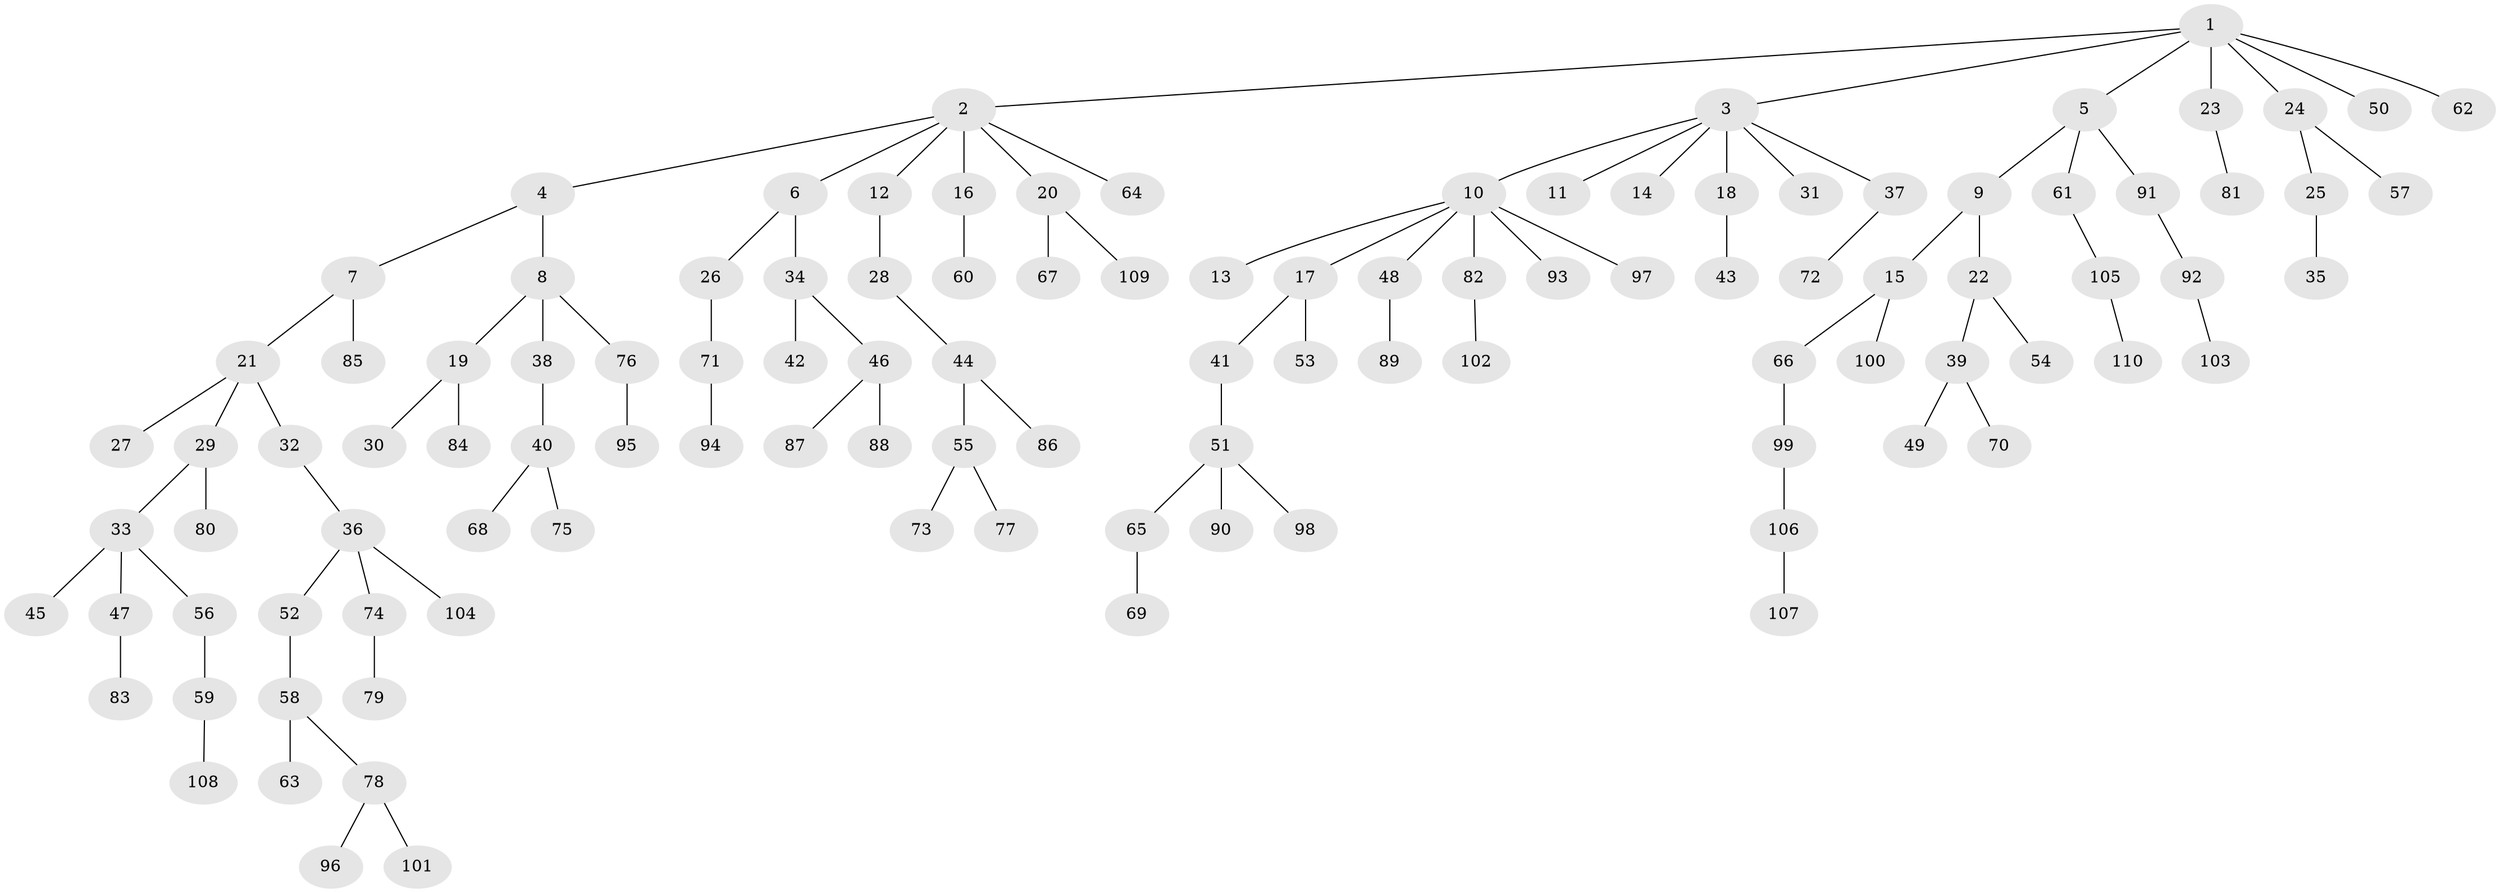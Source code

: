 // coarse degree distribution, {6: 0.02702702702702703, 7: 0.013513513513513514, 3: 0.05405405405405406, 5: 0.02702702702702703, 4: 0.06756756756756757, 8: 0.013513513513513514, 2: 0.24324324324324326, 1: 0.5540540540540541}
// Generated by graph-tools (version 1.1) at 2025/24/03/03/25 07:24:05]
// undirected, 110 vertices, 109 edges
graph export_dot {
graph [start="1"]
  node [color=gray90,style=filled];
  1;
  2;
  3;
  4;
  5;
  6;
  7;
  8;
  9;
  10;
  11;
  12;
  13;
  14;
  15;
  16;
  17;
  18;
  19;
  20;
  21;
  22;
  23;
  24;
  25;
  26;
  27;
  28;
  29;
  30;
  31;
  32;
  33;
  34;
  35;
  36;
  37;
  38;
  39;
  40;
  41;
  42;
  43;
  44;
  45;
  46;
  47;
  48;
  49;
  50;
  51;
  52;
  53;
  54;
  55;
  56;
  57;
  58;
  59;
  60;
  61;
  62;
  63;
  64;
  65;
  66;
  67;
  68;
  69;
  70;
  71;
  72;
  73;
  74;
  75;
  76;
  77;
  78;
  79;
  80;
  81;
  82;
  83;
  84;
  85;
  86;
  87;
  88;
  89;
  90;
  91;
  92;
  93;
  94;
  95;
  96;
  97;
  98;
  99;
  100;
  101;
  102;
  103;
  104;
  105;
  106;
  107;
  108;
  109;
  110;
  1 -- 2;
  1 -- 3;
  1 -- 5;
  1 -- 23;
  1 -- 24;
  1 -- 50;
  1 -- 62;
  2 -- 4;
  2 -- 6;
  2 -- 12;
  2 -- 16;
  2 -- 20;
  2 -- 64;
  3 -- 10;
  3 -- 11;
  3 -- 14;
  3 -- 18;
  3 -- 31;
  3 -- 37;
  4 -- 7;
  4 -- 8;
  5 -- 9;
  5 -- 61;
  5 -- 91;
  6 -- 26;
  6 -- 34;
  7 -- 21;
  7 -- 85;
  8 -- 19;
  8 -- 38;
  8 -- 76;
  9 -- 15;
  9 -- 22;
  10 -- 13;
  10 -- 17;
  10 -- 48;
  10 -- 82;
  10 -- 93;
  10 -- 97;
  12 -- 28;
  15 -- 66;
  15 -- 100;
  16 -- 60;
  17 -- 41;
  17 -- 53;
  18 -- 43;
  19 -- 30;
  19 -- 84;
  20 -- 67;
  20 -- 109;
  21 -- 27;
  21 -- 29;
  21 -- 32;
  22 -- 39;
  22 -- 54;
  23 -- 81;
  24 -- 25;
  24 -- 57;
  25 -- 35;
  26 -- 71;
  28 -- 44;
  29 -- 33;
  29 -- 80;
  32 -- 36;
  33 -- 45;
  33 -- 47;
  33 -- 56;
  34 -- 42;
  34 -- 46;
  36 -- 52;
  36 -- 74;
  36 -- 104;
  37 -- 72;
  38 -- 40;
  39 -- 49;
  39 -- 70;
  40 -- 68;
  40 -- 75;
  41 -- 51;
  44 -- 55;
  44 -- 86;
  46 -- 87;
  46 -- 88;
  47 -- 83;
  48 -- 89;
  51 -- 65;
  51 -- 90;
  51 -- 98;
  52 -- 58;
  55 -- 73;
  55 -- 77;
  56 -- 59;
  58 -- 63;
  58 -- 78;
  59 -- 108;
  61 -- 105;
  65 -- 69;
  66 -- 99;
  71 -- 94;
  74 -- 79;
  76 -- 95;
  78 -- 96;
  78 -- 101;
  82 -- 102;
  91 -- 92;
  92 -- 103;
  99 -- 106;
  105 -- 110;
  106 -- 107;
}
